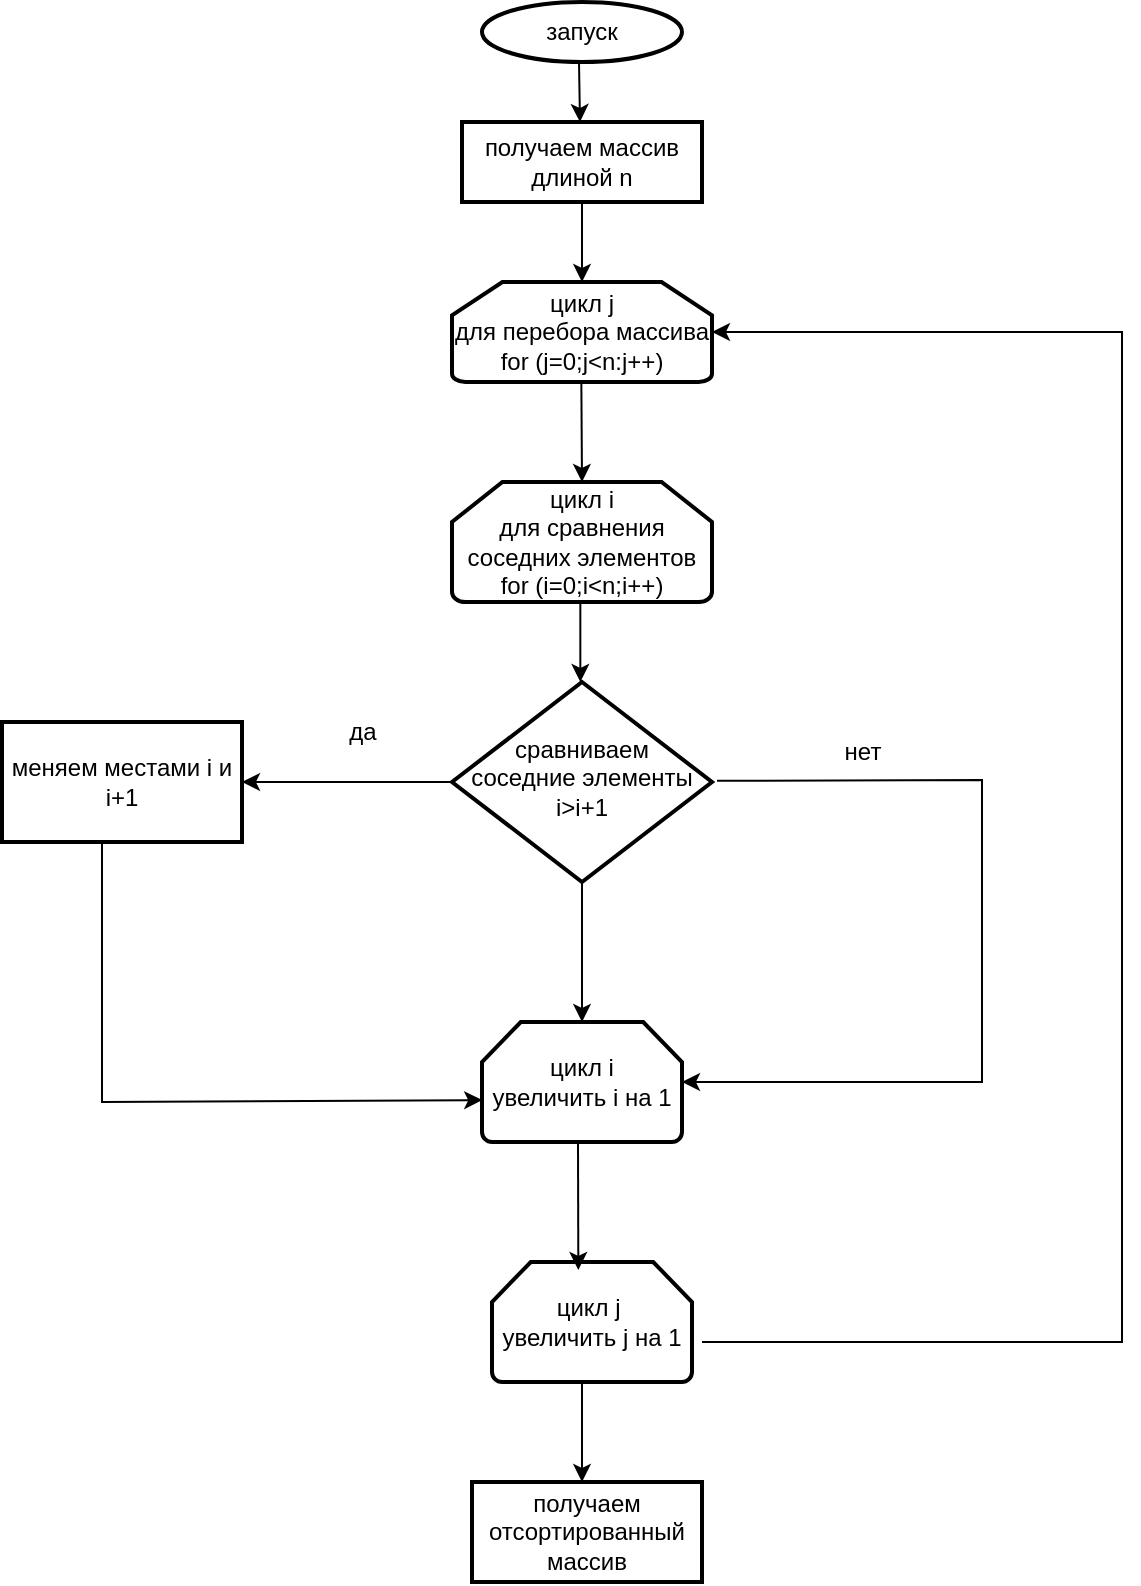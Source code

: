 <mxfile version="20.2.0" type="device"><diagram id="C5RBs43oDa-KdzZeNtuy" name="Page-1"><mxGraphModel dx="2048" dy="575" grid="1" gridSize="10" guides="1" tooltips="1" connect="1" arrows="1" fold="1" page="1" pageScale="1" pageWidth="827" pageHeight="1169" math="0" shadow="0"><root><mxCell id="WIyWlLk6GJQsqaUBKTNV-0"/><mxCell id="WIyWlLk6GJQsqaUBKTNV-1" parent="WIyWlLk6GJQsqaUBKTNV-0"/><mxCell id="WIyWlLk6GJQsqaUBKTNV-6" value="сравниваем соседние элементы&lt;br&gt;i&amp;gt;i+1&lt;br&gt;" style="rhombus;whiteSpace=wrap;html=1;shadow=0;fontFamily=Helvetica;fontSize=12;align=center;strokeWidth=2;spacing=6;spacingTop=-4;" parent="WIyWlLk6GJQsqaUBKTNV-1" vertex="1"><mxGeometry x="-65" y="370" width="130" height="100" as="geometry"/></mxCell><mxCell id="_4cpciKM1seUK9lUX2sj-0" value="запуск" style="ellipse;whiteSpace=wrap;html=1;strokeWidth=2;" parent="WIyWlLk6GJQsqaUBKTNV-1" vertex="1"><mxGeometry x="-50" y="30" width="100" height="30" as="geometry"/></mxCell><mxCell id="_4cpciKM1seUK9lUX2sj-1" value="получаем массив длиной n" style="rounded=0;whiteSpace=wrap;html=1;strokeWidth=2;" parent="WIyWlLk6GJQsqaUBKTNV-1" vertex="1"><mxGeometry x="-60" y="90" width="120" height="40" as="geometry"/></mxCell><mxCell id="_4cpciKM1seUK9lUX2sj-3" value="цикл j&lt;br&gt;для перебора массива&lt;br&gt;for (j=0;j&amp;lt;n:j++)" style="strokeWidth=2;html=1;shape=mxgraph.flowchart.loop_limit;whiteSpace=wrap;" parent="WIyWlLk6GJQsqaUBKTNV-1" vertex="1"><mxGeometry x="-65" y="170" width="130" height="50" as="geometry"/></mxCell><mxCell id="_4cpciKM1seUK9lUX2sj-4" value="цикл i&lt;br&gt;для сравнения соседних элементов&lt;br&gt;for (i=0;i&amp;lt;n;i++)" style="strokeWidth=2;html=1;shape=mxgraph.flowchart.loop_limit;whiteSpace=wrap;" parent="WIyWlLk6GJQsqaUBKTNV-1" vertex="1"><mxGeometry x="-65" y="270" width="130" height="60" as="geometry"/></mxCell><mxCell id="_4cpciKM1seUK9lUX2sj-9" value="" style="endArrow=classic;html=1;rounded=0;" parent="WIyWlLk6GJQsqaUBKTNV-1" edge="1"><mxGeometry width="50" height="50" relative="1" as="geometry"><mxPoint x="-1.5" y="60" as="sourcePoint"/><mxPoint x="-1" y="90" as="targetPoint"/></mxGeometry></mxCell><mxCell id="_4cpciKM1seUK9lUX2sj-11" value="" style="endArrow=classic;html=1;rounded=0;entryX=0.5;entryY=0;entryDx=0;entryDy=0;entryPerimeter=0;" parent="WIyWlLk6GJQsqaUBKTNV-1" edge="1" target="_4cpciKM1seUK9lUX2sj-4"><mxGeometry width="50" height="50" relative="1" as="geometry"><mxPoint x="-0.33" y="220" as="sourcePoint"/><mxPoint x="-0.83" y="240" as="targetPoint"/></mxGeometry></mxCell><mxCell id="_4cpciKM1seUK9lUX2sj-13" value="да" style="text;html=1;align=center;verticalAlign=middle;resizable=0;points=[];autosize=1;strokeColor=none;fillColor=none;" parent="WIyWlLk6GJQsqaUBKTNV-1" vertex="1"><mxGeometry x="-130" y="380" width="40" height="30" as="geometry"/></mxCell><mxCell id="_4cpciKM1seUK9lUX2sj-16" value="меняем местами i и i+1" style="rounded=0;whiteSpace=wrap;html=1;strokeWidth=2;" parent="WIyWlLk6GJQsqaUBKTNV-1" vertex="1"><mxGeometry x="-290" y="390" width="120" height="60" as="geometry"/></mxCell><mxCell id="_4cpciKM1seUK9lUX2sj-17" value="цикл i&lt;br&gt;увеличить i на 1" style="strokeWidth=2;html=1;shape=mxgraph.flowchart.loop_limit;whiteSpace=wrap;" parent="WIyWlLk6GJQsqaUBKTNV-1" vertex="1"><mxGeometry x="-50" y="540" width="100" height="60" as="geometry"/></mxCell><mxCell id="_4cpciKM1seUK9lUX2sj-18" value="" style="endArrow=classic;html=1;rounded=0;" parent="WIyWlLk6GJQsqaUBKTNV-1" edge="1"><mxGeometry width="50" height="50" relative="1" as="geometry"><mxPoint x="-0.83" y="330" as="sourcePoint"/><mxPoint x="-0.83" y="370" as="targetPoint"/><Array as="points"><mxPoint x="-0.83" y="350"/><mxPoint x="-0.83" y="370"/></Array></mxGeometry></mxCell><mxCell id="_4cpciKM1seUK9lUX2sj-15" value="нет" style="text;html=1;align=center;verticalAlign=middle;resizable=0;points=[];autosize=1;strokeColor=none;fillColor=none;" parent="WIyWlLk6GJQsqaUBKTNV-1" vertex="1"><mxGeometry x="120" y="390" width="40" height="30" as="geometry"/></mxCell><mxCell id="_4cpciKM1seUK9lUX2sj-26" value="цикл j&amp;nbsp;&lt;br&gt;увеличить j на 1" style="strokeWidth=2;html=1;shape=mxgraph.flowchart.loop_limit;whiteSpace=wrap;" parent="WIyWlLk6GJQsqaUBKTNV-1" vertex="1"><mxGeometry x="-45" y="660" width="100" height="60" as="geometry"/></mxCell><mxCell id="_4cpciKM1seUK9lUX2sj-27" value="" style="endArrow=classic;html=1;rounded=0;entryX=0.5;entryY=0;entryDx=0;entryDy=0;entryPerimeter=0;" parent="WIyWlLk6GJQsqaUBKTNV-1" edge="1" target="_4cpciKM1seUK9lUX2sj-17"><mxGeometry width="50" height="50" relative="1" as="geometry"><mxPoint y="470" as="sourcePoint"/><mxPoint y="520" as="targetPoint"/></mxGeometry></mxCell><mxCell id="_4cpciKM1seUK9lUX2sj-30" value="получаем отсортированный массив" style="rounded=0;whiteSpace=wrap;html=1;strokeWidth=2;" parent="WIyWlLk6GJQsqaUBKTNV-1" vertex="1"><mxGeometry x="-55" y="770" width="115" height="50" as="geometry"/></mxCell><mxCell id="idl1Pw7-_X6TKAPzcnkW-1" value="" style="endArrow=classic;html=1;rounded=0;" edge="1" parent="WIyWlLk6GJQsqaUBKTNV-1"><mxGeometry width="50" height="50" relative="1" as="geometry"><mxPoint x="-2" y="600" as="sourcePoint"/><mxPoint x="-1.83" y="664" as="targetPoint"/><Array as="points"><mxPoint x="-2" y="600"/></Array></mxGeometry></mxCell><mxCell id="idl1Pw7-_X6TKAPzcnkW-2" value="" style="endArrow=classic;html=1;rounded=0;" edge="1" parent="WIyWlLk6GJQsqaUBKTNV-1"><mxGeometry width="50" height="50" relative="1" as="geometry"><mxPoint y="720" as="sourcePoint"/><mxPoint y="770" as="targetPoint"/></mxGeometry></mxCell><mxCell id="idl1Pw7-_X6TKAPzcnkW-5" value="" style="endArrow=classic;html=1;rounded=0;exitX=0.5;exitY=1;exitDx=0;exitDy=0;" edge="1" parent="WIyWlLk6GJQsqaUBKTNV-1" source="_4cpciKM1seUK9lUX2sj-1"><mxGeometry width="50" height="50" relative="1" as="geometry"><mxPoint y="140" as="sourcePoint"/><mxPoint y="170" as="targetPoint"/></mxGeometry></mxCell><mxCell id="idl1Pw7-_X6TKAPzcnkW-11" value="" style="endArrow=classic;html=1;rounded=0;entryX=0.001;entryY=0.651;entryDx=0;entryDy=0;entryPerimeter=0;" edge="1" parent="WIyWlLk6GJQsqaUBKTNV-1" target="_4cpciKM1seUK9lUX2sj-17"><mxGeometry width="50" height="50" relative="1" as="geometry"><mxPoint x="-240" y="450" as="sourcePoint"/><mxPoint x="-60" y="580" as="targetPoint"/><Array as="points"><mxPoint x="-240" y="580"/></Array></mxGeometry></mxCell><mxCell id="idl1Pw7-_X6TKAPzcnkW-13" value="" style="endArrow=classic;html=1;rounded=0;exitX=0;exitY=0.5;exitDx=0;exitDy=0;" edge="1" parent="WIyWlLk6GJQsqaUBKTNV-1" source="WIyWlLk6GJQsqaUBKTNV-6"><mxGeometry width="50" height="50" relative="1" as="geometry"><mxPoint x="-70" y="420" as="sourcePoint"/><mxPoint x="-170" y="420" as="targetPoint"/></mxGeometry></mxCell><mxCell id="idl1Pw7-_X6TKAPzcnkW-14" value="" style="endArrow=classic;html=1;rounded=0;entryX=1;entryY=0.5;entryDx=0;entryDy=0;entryPerimeter=0;" edge="1" parent="WIyWlLk6GJQsqaUBKTNV-1" target="_4cpciKM1seUK9lUX2sj-17"><mxGeometry width="50" height="50" relative="1" as="geometry"><mxPoint x="67.5" y="419.41" as="sourcePoint"/><mxPoint x="200" y="570" as="targetPoint"/><Array as="points"><mxPoint x="200" y="419"/><mxPoint x="200" y="570"/></Array></mxGeometry></mxCell><mxCell id="idl1Pw7-_X6TKAPzcnkW-15" value="" style="endArrow=classic;html=1;rounded=0;entryX=1;entryY=0.5;entryDx=0;entryDy=0;entryPerimeter=0;" edge="1" parent="WIyWlLk6GJQsqaUBKTNV-1" target="_4cpciKM1seUK9lUX2sj-3"><mxGeometry width="50" height="50" relative="1" as="geometry"><mxPoint x="60" y="700" as="sourcePoint"/><mxPoint x="270" y="190" as="targetPoint"/><Array as="points"><mxPoint x="270" y="700"/><mxPoint x="270" y="195"/></Array></mxGeometry></mxCell></root></mxGraphModel></diagram></mxfile>